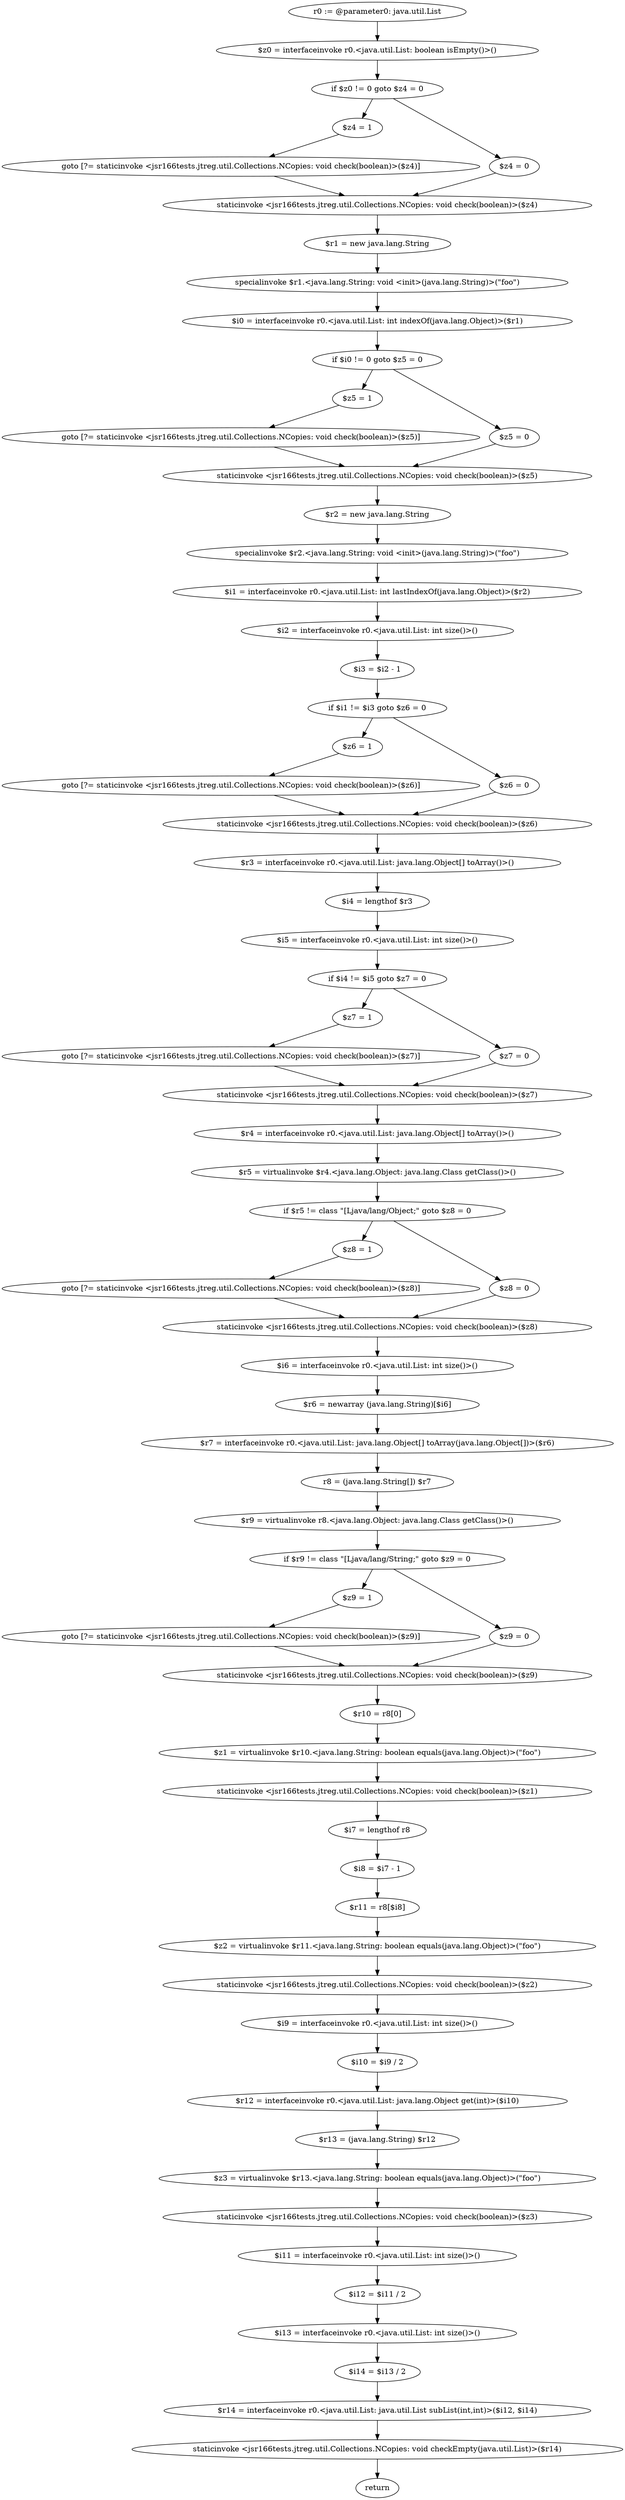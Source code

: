digraph "unitGraph" {
    "r0 := @parameter0: java.util.List"
    "$z0 = interfaceinvoke r0.<java.util.List: boolean isEmpty()>()"
    "if $z0 != 0 goto $z4 = 0"
    "$z4 = 1"
    "goto [?= staticinvoke <jsr166tests.jtreg.util.Collections.NCopies: void check(boolean)>($z4)]"
    "$z4 = 0"
    "staticinvoke <jsr166tests.jtreg.util.Collections.NCopies: void check(boolean)>($z4)"
    "$r1 = new java.lang.String"
    "specialinvoke $r1.<java.lang.String: void <init>(java.lang.String)>(\"foo\")"
    "$i0 = interfaceinvoke r0.<java.util.List: int indexOf(java.lang.Object)>($r1)"
    "if $i0 != 0 goto $z5 = 0"
    "$z5 = 1"
    "goto [?= staticinvoke <jsr166tests.jtreg.util.Collections.NCopies: void check(boolean)>($z5)]"
    "$z5 = 0"
    "staticinvoke <jsr166tests.jtreg.util.Collections.NCopies: void check(boolean)>($z5)"
    "$r2 = new java.lang.String"
    "specialinvoke $r2.<java.lang.String: void <init>(java.lang.String)>(\"foo\")"
    "$i1 = interfaceinvoke r0.<java.util.List: int lastIndexOf(java.lang.Object)>($r2)"
    "$i2 = interfaceinvoke r0.<java.util.List: int size()>()"
    "$i3 = $i2 - 1"
    "if $i1 != $i3 goto $z6 = 0"
    "$z6 = 1"
    "goto [?= staticinvoke <jsr166tests.jtreg.util.Collections.NCopies: void check(boolean)>($z6)]"
    "$z6 = 0"
    "staticinvoke <jsr166tests.jtreg.util.Collections.NCopies: void check(boolean)>($z6)"
    "$r3 = interfaceinvoke r0.<java.util.List: java.lang.Object[] toArray()>()"
    "$i4 = lengthof $r3"
    "$i5 = interfaceinvoke r0.<java.util.List: int size()>()"
    "if $i4 != $i5 goto $z7 = 0"
    "$z7 = 1"
    "goto [?= staticinvoke <jsr166tests.jtreg.util.Collections.NCopies: void check(boolean)>($z7)]"
    "$z7 = 0"
    "staticinvoke <jsr166tests.jtreg.util.Collections.NCopies: void check(boolean)>($z7)"
    "$r4 = interfaceinvoke r0.<java.util.List: java.lang.Object[] toArray()>()"
    "$r5 = virtualinvoke $r4.<java.lang.Object: java.lang.Class getClass()>()"
    "if $r5 != class \"[Ljava/lang/Object;\" goto $z8 = 0"
    "$z8 = 1"
    "goto [?= staticinvoke <jsr166tests.jtreg.util.Collections.NCopies: void check(boolean)>($z8)]"
    "$z8 = 0"
    "staticinvoke <jsr166tests.jtreg.util.Collections.NCopies: void check(boolean)>($z8)"
    "$i6 = interfaceinvoke r0.<java.util.List: int size()>()"
    "$r6 = newarray (java.lang.String)[$i6]"
    "$r7 = interfaceinvoke r0.<java.util.List: java.lang.Object[] toArray(java.lang.Object[])>($r6)"
    "r8 = (java.lang.String[]) $r7"
    "$r9 = virtualinvoke r8.<java.lang.Object: java.lang.Class getClass()>()"
    "if $r9 != class \"[Ljava/lang/String;\" goto $z9 = 0"
    "$z9 = 1"
    "goto [?= staticinvoke <jsr166tests.jtreg.util.Collections.NCopies: void check(boolean)>($z9)]"
    "$z9 = 0"
    "staticinvoke <jsr166tests.jtreg.util.Collections.NCopies: void check(boolean)>($z9)"
    "$r10 = r8[0]"
    "$z1 = virtualinvoke $r10.<java.lang.String: boolean equals(java.lang.Object)>(\"foo\")"
    "staticinvoke <jsr166tests.jtreg.util.Collections.NCopies: void check(boolean)>($z1)"
    "$i7 = lengthof r8"
    "$i8 = $i7 - 1"
    "$r11 = r8[$i8]"
    "$z2 = virtualinvoke $r11.<java.lang.String: boolean equals(java.lang.Object)>(\"foo\")"
    "staticinvoke <jsr166tests.jtreg.util.Collections.NCopies: void check(boolean)>($z2)"
    "$i9 = interfaceinvoke r0.<java.util.List: int size()>()"
    "$i10 = $i9 / 2"
    "$r12 = interfaceinvoke r0.<java.util.List: java.lang.Object get(int)>($i10)"
    "$r13 = (java.lang.String) $r12"
    "$z3 = virtualinvoke $r13.<java.lang.String: boolean equals(java.lang.Object)>(\"foo\")"
    "staticinvoke <jsr166tests.jtreg.util.Collections.NCopies: void check(boolean)>($z3)"
    "$i11 = interfaceinvoke r0.<java.util.List: int size()>()"
    "$i12 = $i11 / 2"
    "$i13 = interfaceinvoke r0.<java.util.List: int size()>()"
    "$i14 = $i13 / 2"
    "$r14 = interfaceinvoke r0.<java.util.List: java.util.List subList(int,int)>($i12, $i14)"
    "staticinvoke <jsr166tests.jtreg.util.Collections.NCopies: void checkEmpty(java.util.List)>($r14)"
    "return"
    "r0 := @parameter0: java.util.List"->"$z0 = interfaceinvoke r0.<java.util.List: boolean isEmpty()>()";
    "$z0 = interfaceinvoke r0.<java.util.List: boolean isEmpty()>()"->"if $z0 != 0 goto $z4 = 0";
    "if $z0 != 0 goto $z4 = 0"->"$z4 = 1";
    "if $z0 != 0 goto $z4 = 0"->"$z4 = 0";
    "$z4 = 1"->"goto [?= staticinvoke <jsr166tests.jtreg.util.Collections.NCopies: void check(boolean)>($z4)]";
    "goto [?= staticinvoke <jsr166tests.jtreg.util.Collections.NCopies: void check(boolean)>($z4)]"->"staticinvoke <jsr166tests.jtreg.util.Collections.NCopies: void check(boolean)>($z4)";
    "$z4 = 0"->"staticinvoke <jsr166tests.jtreg.util.Collections.NCopies: void check(boolean)>($z4)";
    "staticinvoke <jsr166tests.jtreg.util.Collections.NCopies: void check(boolean)>($z4)"->"$r1 = new java.lang.String";
    "$r1 = new java.lang.String"->"specialinvoke $r1.<java.lang.String: void <init>(java.lang.String)>(\"foo\")";
    "specialinvoke $r1.<java.lang.String: void <init>(java.lang.String)>(\"foo\")"->"$i0 = interfaceinvoke r0.<java.util.List: int indexOf(java.lang.Object)>($r1)";
    "$i0 = interfaceinvoke r0.<java.util.List: int indexOf(java.lang.Object)>($r1)"->"if $i0 != 0 goto $z5 = 0";
    "if $i0 != 0 goto $z5 = 0"->"$z5 = 1";
    "if $i0 != 0 goto $z5 = 0"->"$z5 = 0";
    "$z5 = 1"->"goto [?= staticinvoke <jsr166tests.jtreg.util.Collections.NCopies: void check(boolean)>($z5)]";
    "goto [?= staticinvoke <jsr166tests.jtreg.util.Collections.NCopies: void check(boolean)>($z5)]"->"staticinvoke <jsr166tests.jtreg.util.Collections.NCopies: void check(boolean)>($z5)";
    "$z5 = 0"->"staticinvoke <jsr166tests.jtreg.util.Collections.NCopies: void check(boolean)>($z5)";
    "staticinvoke <jsr166tests.jtreg.util.Collections.NCopies: void check(boolean)>($z5)"->"$r2 = new java.lang.String";
    "$r2 = new java.lang.String"->"specialinvoke $r2.<java.lang.String: void <init>(java.lang.String)>(\"foo\")";
    "specialinvoke $r2.<java.lang.String: void <init>(java.lang.String)>(\"foo\")"->"$i1 = interfaceinvoke r0.<java.util.List: int lastIndexOf(java.lang.Object)>($r2)";
    "$i1 = interfaceinvoke r0.<java.util.List: int lastIndexOf(java.lang.Object)>($r2)"->"$i2 = interfaceinvoke r0.<java.util.List: int size()>()";
    "$i2 = interfaceinvoke r0.<java.util.List: int size()>()"->"$i3 = $i2 - 1";
    "$i3 = $i2 - 1"->"if $i1 != $i3 goto $z6 = 0";
    "if $i1 != $i3 goto $z6 = 0"->"$z6 = 1";
    "if $i1 != $i3 goto $z6 = 0"->"$z6 = 0";
    "$z6 = 1"->"goto [?= staticinvoke <jsr166tests.jtreg.util.Collections.NCopies: void check(boolean)>($z6)]";
    "goto [?= staticinvoke <jsr166tests.jtreg.util.Collections.NCopies: void check(boolean)>($z6)]"->"staticinvoke <jsr166tests.jtreg.util.Collections.NCopies: void check(boolean)>($z6)";
    "$z6 = 0"->"staticinvoke <jsr166tests.jtreg.util.Collections.NCopies: void check(boolean)>($z6)";
    "staticinvoke <jsr166tests.jtreg.util.Collections.NCopies: void check(boolean)>($z6)"->"$r3 = interfaceinvoke r0.<java.util.List: java.lang.Object[] toArray()>()";
    "$r3 = interfaceinvoke r0.<java.util.List: java.lang.Object[] toArray()>()"->"$i4 = lengthof $r3";
    "$i4 = lengthof $r3"->"$i5 = interfaceinvoke r0.<java.util.List: int size()>()";
    "$i5 = interfaceinvoke r0.<java.util.List: int size()>()"->"if $i4 != $i5 goto $z7 = 0";
    "if $i4 != $i5 goto $z7 = 0"->"$z7 = 1";
    "if $i4 != $i5 goto $z7 = 0"->"$z7 = 0";
    "$z7 = 1"->"goto [?= staticinvoke <jsr166tests.jtreg.util.Collections.NCopies: void check(boolean)>($z7)]";
    "goto [?= staticinvoke <jsr166tests.jtreg.util.Collections.NCopies: void check(boolean)>($z7)]"->"staticinvoke <jsr166tests.jtreg.util.Collections.NCopies: void check(boolean)>($z7)";
    "$z7 = 0"->"staticinvoke <jsr166tests.jtreg.util.Collections.NCopies: void check(boolean)>($z7)";
    "staticinvoke <jsr166tests.jtreg.util.Collections.NCopies: void check(boolean)>($z7)"->"$r4 = interfaceinvoke r0.<java.util.List: java.lang.Object[] toArray()>()";
    "$r4 = interfaceinvoke r0.<java.util.List: java.lang.Object[] toArray()>()"->"$r5 = virtualinvoke $r4.<java.lang.Object: java.lang.Class getClass()>()";
    "$r5 = virtualinvoke $r4.<java.lang.Object: java.lang.Class getClass()>()"->"if $r5 != class \"[Ljava/lang/Object;\" goto $z8 = 0";
    "if $r5 != class \"[Ljava/lang/Object;\" goto $z8 = 0"->"$z8 = 1";
    "if $r5 != class \"[Ljava/lang/Object;\" goto $z8 = 0"->"$z8 = 0";
    "$z8 = 1"->"goto [?= staticinvoke <jsr166tests.jtreg.util.Collections.NCopies: void check(boolean)>($z8)]";
    "goto [?= staticinvoke <jsr166tests.jtreg.util.Collections.NCopies: void check(boolean)>($z8)]"->"staticinvoke <jsr166tests.jtreg.util.Collections.NCopies: void check(boolean)>($z8)";
    "$z8 = 0"->"staticinvoke <jsr166tests.jtreg.util.Collections.NCopies: void check(boolean)>($z8)";
    "staticinvoke <jsr166tests.jtreg.util.Collections.NCopies: void check(boolean)>($z8)"->"$i6 = interfaceinvoke r0.<java.util.List: int size()>()";
    "$i6 = interfaceinvoke r0.<java.util.List: int size()>()"->"$r6 = newarray (java.lang.String)[$i6]";
    "$r6 = newarray (java.lang.String)[$i6]"->"$r7 = interfaceinvoke r0.<java.util.List: java.lang.Object[] toArray(java.lang.Object[])>($r6)";
    "$r7 = interfaceinvoke r0.<java.util.List: java.lang.Object[] toArray(java.lang.Object[])>($r6)"->"r8 = (java.lang.String[]) $r7";
    "r8 = (java.lang.String[]) $r7"->"$r9 = virtualinvoke r8.<java.lang.Object: java.lang.Class getClass()>()";
    "$r9 = virtualinvoke r8.<java.lang.Object: java.lang.Class getClass()>()"->"if $r9 != class \"[Ljava/lang/String;\" goto $z9 = 0";
    "if $r9 != class \"[Ljava/lang/String;\" goto $z9 = 0"->"$z9 = 1";
    "if $r9 != class \"[Ljava/lang/String;\" goto $z9 = 0"->"$z9 = 0";
    "$z9 = 1"->"goto [?= staticinvoke <jsr166tests.jtreg.util.Collections.NCopies: void check(boolean)>($z9)]";
    "goto [?= staticinvoke <jsr166tests.jtreg.util.Collections.NCopies: void check(boolean)>($z9)]"->"staticinvoke <jsr166tests.jtreg.util.Collections.NCopies: void check(boolean)>($z9)";
    "$z9 = 0"->"staticinvoke <jsr166tests.jtreg.util.Collections.NCopies: void check(boolean)>($z9)";
    "staticinvoke <jsr166tests.jtreg.util.Collections.NCopies: void check(boolean)>($z9)"->"$r10 = r8[0]";
    "$r10 = r8[0]"->"$z1 = virtualinvoke $r10.<java.lang.String: boolean equals(java.lang.Object)>(\"foo\")";
    "$z1 = virtualinvoke $r10.<java.lang.String: boolean equals(java.lang.Object)>(\"foo\")"->"staticinvoke <jsr166tests.jtreg.util.Collections.NCopies: void check(boolean)>($z1)";
    "staticinvoke <jsr166tests.jtreg.util.Collections.NCopies: void check(boolean)>($z1)"->"$i7 = lengthof r8";
    "$i7 = lengthof r8"->"$i8 = $i7 - 1";
    "$i8 = $i7 - 1"->"$r11 = r8[$i8]";
    "$r11 = r8[$i8]"->"$z2 = virtualinvoke $r11.<java.lang.String: boolean equals(java.lang.Object)>(\"foo\")";
    "$z2 = virtualinvoke $r11.<java.lang.String: boolean equals(java.lang.Object)>(\"foo\")"->"staticinvoke <jsr166tests.jtreg.util.Collections.NCopies: void check(boolean)>($z2)";
    "staticinvoke <jsr166tests.jtreg.util.Collections.NCopies: void check(boolean)>($z2)"->"$i9 = interfaceinvoke r0.<java.util.List: int size()>()";
    "$i9 = interfaceinvoke r0.<java.util.List: int size()>()"->"$i10 = $i9 / 2";
    "$i10 = $i9 / 2"->"$r12 = interfaceinvoke r0.<java.util.List: java.lang.Object get(int)>($i10)";
    "$r12 = interfaceinvoke r0.<java.util.List: java.lang.Object get(int)>($i10)"->"$r13 = (java.lang.String) $r12";
    "$r13 = (java.lang.String) $r12"->"$z3 = virtualinvoke $r13.<java.lang.String: boolean equals(java.lang.Object)>(\"foo\")";
    "$z3 = virtualinvoke $r13.<java.lang.String: boolean equals(java.lang.Object)>(\"foo\")"->"staticinvoke <jsr166tests.jtreg.util.Collections.NCopies: void check(boolean)>($z3)";
    "staticinvoke <jsr166tests.jtreg.util.Collections.NCopies: void check(boolean)>($z3)"->"$i11 = interfaceinvoke r0.<java.util.List: int size()>()";
    "$i11 = interfaceinvoke r0.<java.util.List: int size()>()"->"$i12 = $i11 / 2";
    "$i12 = $i11 / 2"->"$i13 = interfaceinvoke r0.<java.util.List: int size()>()";
    "$i13 = interfaceinvoke r0.<java.util.List: int size()>()"->"$i14 = $i13 / 2";
    "$i14 = $i13 / 2"->"$r14 = interfaceinvoke r0.<java.util.List: java.util.List subList(int,int)>($i12, $i14)";
    "$r14 = interfaceinvoke r0.<java.util.List: java.util.List subList(int,int)>($i12, $i14)"->"staticinvoke <jsr166tests.jtreg.util.Collections.NCopies: void checkEmpty(java.util.List)>($r14)";
    "staticinvoke <jsr166tests.jtreg.util.Collections.NCopies: void checkEmpty(java.util.List)>($r14)"->"return";
}
